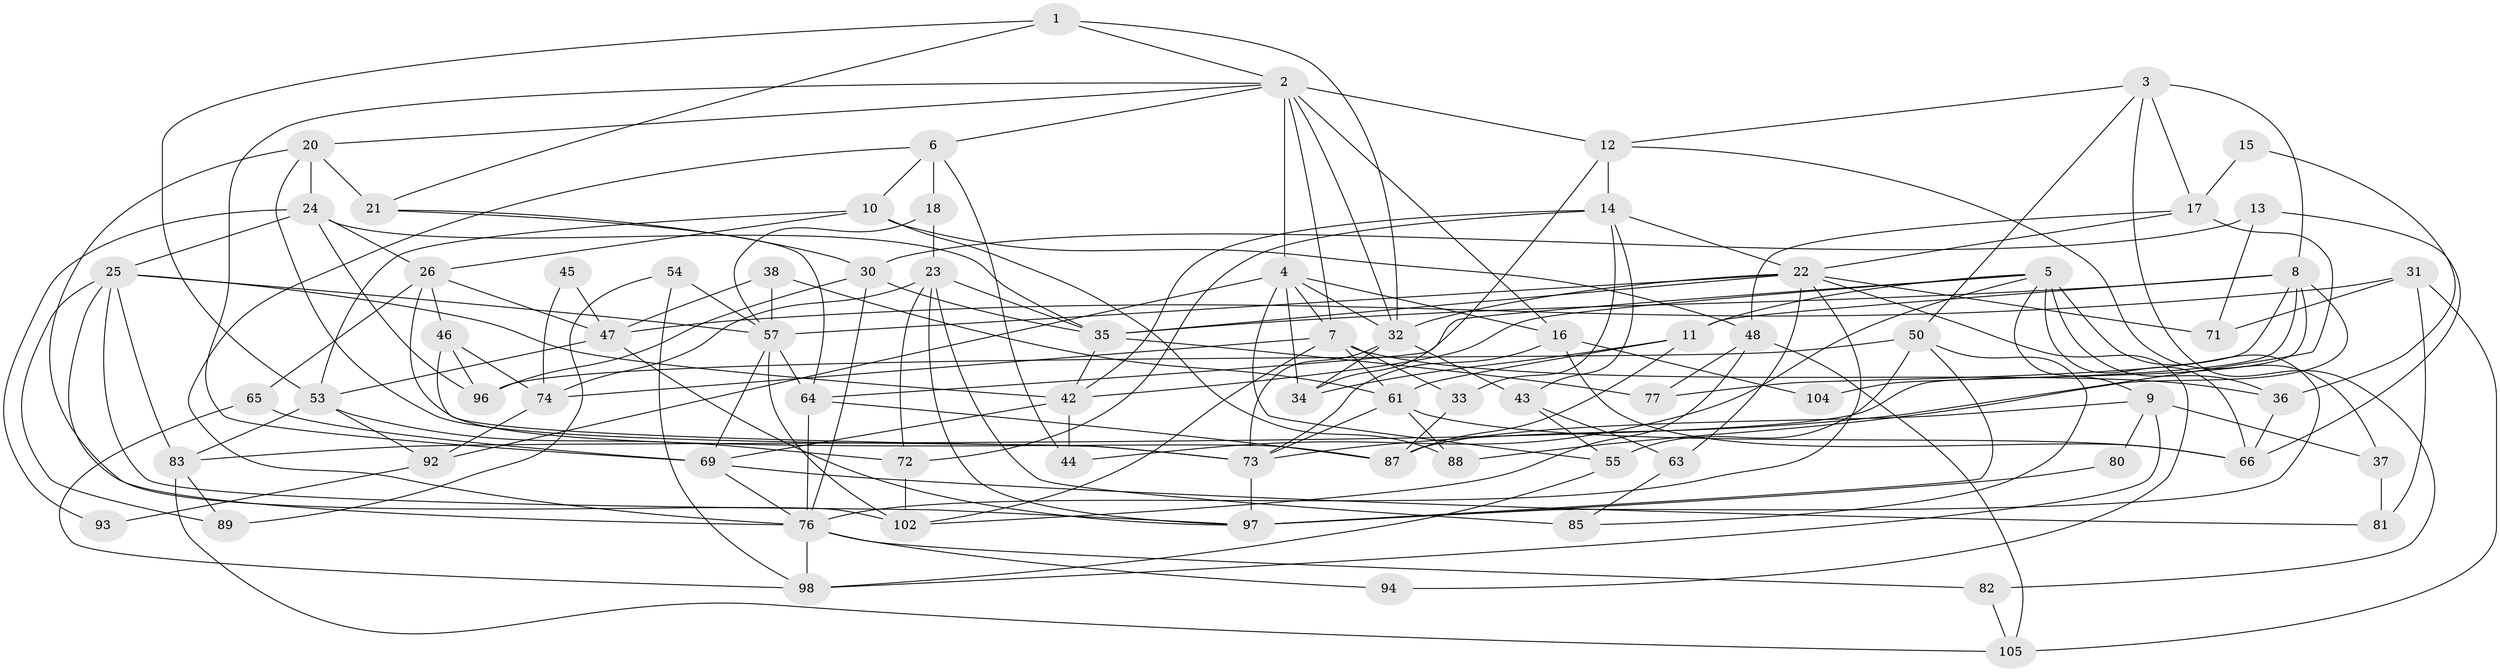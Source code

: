 // original degree distribution, {4: 0.28703703703703703, 8: 0.009259259259259259, 5: 0.1574074074074074, 7: 0.05555555555555555, 2: 0.12037037037037036, 3: 0.28703703703703703, 6: 0.08333333333333333}
// Generated by graph-tools (version 1.1) at 2025/11/02/27/25 16:11:16]
// undirected, 75 vertices, 178 edges
graph export_dot {
graph [start="1"]
  node [color=gray90,style=filled];
  1;
  2 [super="+79"];
  3;
  4 [super="+62"];
  5 [super="+39"];
  6 [super="+56"];
  7;
  8 [super="+19"];
  9 [super="+58"];
  10 [super="+29"];
  11 [super="+90"];
  12 [super="+101"];
  13 [super="+28"];
  14 [super="+51"];
  15;
  16 [super="+41"];
  17 [super="+27"];
  18;
  20 [super="+49"];
  21;
  22 [super="+40"];
  23 [super="+67"];
  24 [super="+84"];
  25 [super="+59"];
  26;
  30;
  31;
  32 [super="+52"];
  33 [super="+106"];
  34;
  35 [super="+99"];
  36 [super="+75"];
  37;
  38;
  42 [super="+108"];
  43;
  44;
  45;
  46;
  47;
  48;
  50 [super="+60"];
  53 [super="+78"];
  54;
  55;
  57 [super="+70"];
  61 [super="+68"];
  63;
  64;
  65;
  66;
  69;
  71;
  72 [super="+86"];
  73 [super="+95"];
  74 [super="+91"];
  76 [super="+107"];
  77;
  80;
  81;
  82;
  83 [super="+100"];
  85;
  87;
  88;
  89;
  92;
  93;
  94;
  96;
  97;
  98 [super="+103"];
  102;
  104;
  105;
  1 -- 53;
  1 -- 21;
  1 -- 2;
  1 -- 32;
  2 -- 4;
  2 -- 6;
  2 -- 7;
  2 -- 12;
  2 -- 16;
  2 -- 69;
  2 -- 20;
  2 -- 32;
  3 -- 8;
  3 -- 12;
  3 -- 82;
  3 -- 17;
  3 -- 50;
  4 -- 34;
  4 -- 16;
  4 -- 55;
  4 -- 92;
  4 -- 7;
  4 -- 32 [weight=2];
  5 -- 66;
  5 -- 97;
  5 -- 64;
  5 -- 36 [weight=2];
  5 -- 44;
  5 -- 9;
  5 -- 42;
  5 -- 11;
  6 -- 18;
  6 -- 10;
  6 -- 44;
  6 -- 76;
  7 -- 36;
  7 -- 61;
  7 -- 74;
  7 -- 102;
  7 -- 33;
  8 -- 104;
  8 -- 88;
  8 -- 77;
  8 -- 83;
  8 -- 11;
  8 -- 35;
  9 -- 87;
  9 -- 98;
  9 -- 80;
  9 -- 37;
  10 -- 48;
  10 -- 88;
  10 -- 53;
  10 -- 26;
  11 -- 61;
  11 -- 34;
  11 -- 87;
  12 -- 37;
  12 -- 34;
  12 -- 14;
  13 -- 30;
  13 -- 71;
  13 -- 66;
  14 -- 43;
  14 -- 42;
  14 -- 72;
  14 -- 22;
  14 -- 33;
  15 -- 17;
  15 -- 36;
  16 -- 73;
  16 -- 104;
  16 -- 66;
  17 -- 48;
  17 -- 22;
  17 -- 73;
  18 -- 23 [weight=2];
  18 -- 57;
  20 -- 73;
  20 -- 21;
  20 -- 24;
  20 -- 102;
  21 -- 64;
  21 -- 30;
  22 -- 63;
  22 -- 71;
  22 -- 94;
  22 -- 57;
  22 -- 32;
  22 -- 35;
  22 -- 76;
  23 -- 85 [weight=2];
  23 -- 97;
  23 -- 35;
  23 -- 74;
  23 -- 72;
  24 -- 96;
  24 -- 35;
  24 -- 25;
  24 -- 26;
  24 -- 93;
  25 -- 76;
  25 -- 89;
  25 -- 97;
  25 -- 83;
  25 -- 57;
  25 -- 42;
  26 -- 46;
  26 -- 47;
  26 -- 65;
  26 -- 87;
  30 -- 96;
  30 -- 76;
  30 -- 35;
  31 -- 105;
  31 -- 47;
  31 -- 71;
  31 -- 81;
  32 -- 43;
  32 -- 73;
  32 -- 34;
  33 -- 87;
  35 -- 77;
  35 -- 42;
  36 -- 66;
  37 -- 81;
  38 -- 47;
  38 -- 61;
  38 -- 57;
  42 -- 69;
  42 -- 44;
  43 -- 63;
  43 -- 55;
  45 -- 47;
  45 -- 74;
  46 -- 96;
  46 -- 73;
  46 -- 74;
  47 -- 97;
  47 -- 53;
  48 -- 77;
  48 -- 105;
  48 -- 102;
  50 -- 55;
  50 -- 96;
  50 -- 97;
  50 -- 85;
  53 -- 83;
  53 -- 92;
  53 -- 72;
  54 -- 89;
  54 -- 57;
  54 -- 98;
  55 -- 98;
  57 -- 102;
  57 -- 69;
  57 -- 64;
  61 -- 73;
  61 -- 88;
  61 -- 66;
  63 -- 85;
  64 -- 87;
  64 -- 76;
  65 -- 69;
  65 -- 98;
  69 -- 81;
  69 -- 76;
  72 -- 102;
  73 -- 97;
  74 -- 92;
  76 -- 82;
  76 -- 98;
  76 -- 94;
  80 -- 97;
  82 -- 105;
  83 -- 89;
  83 -- 105;
  92 -- 93;
}
